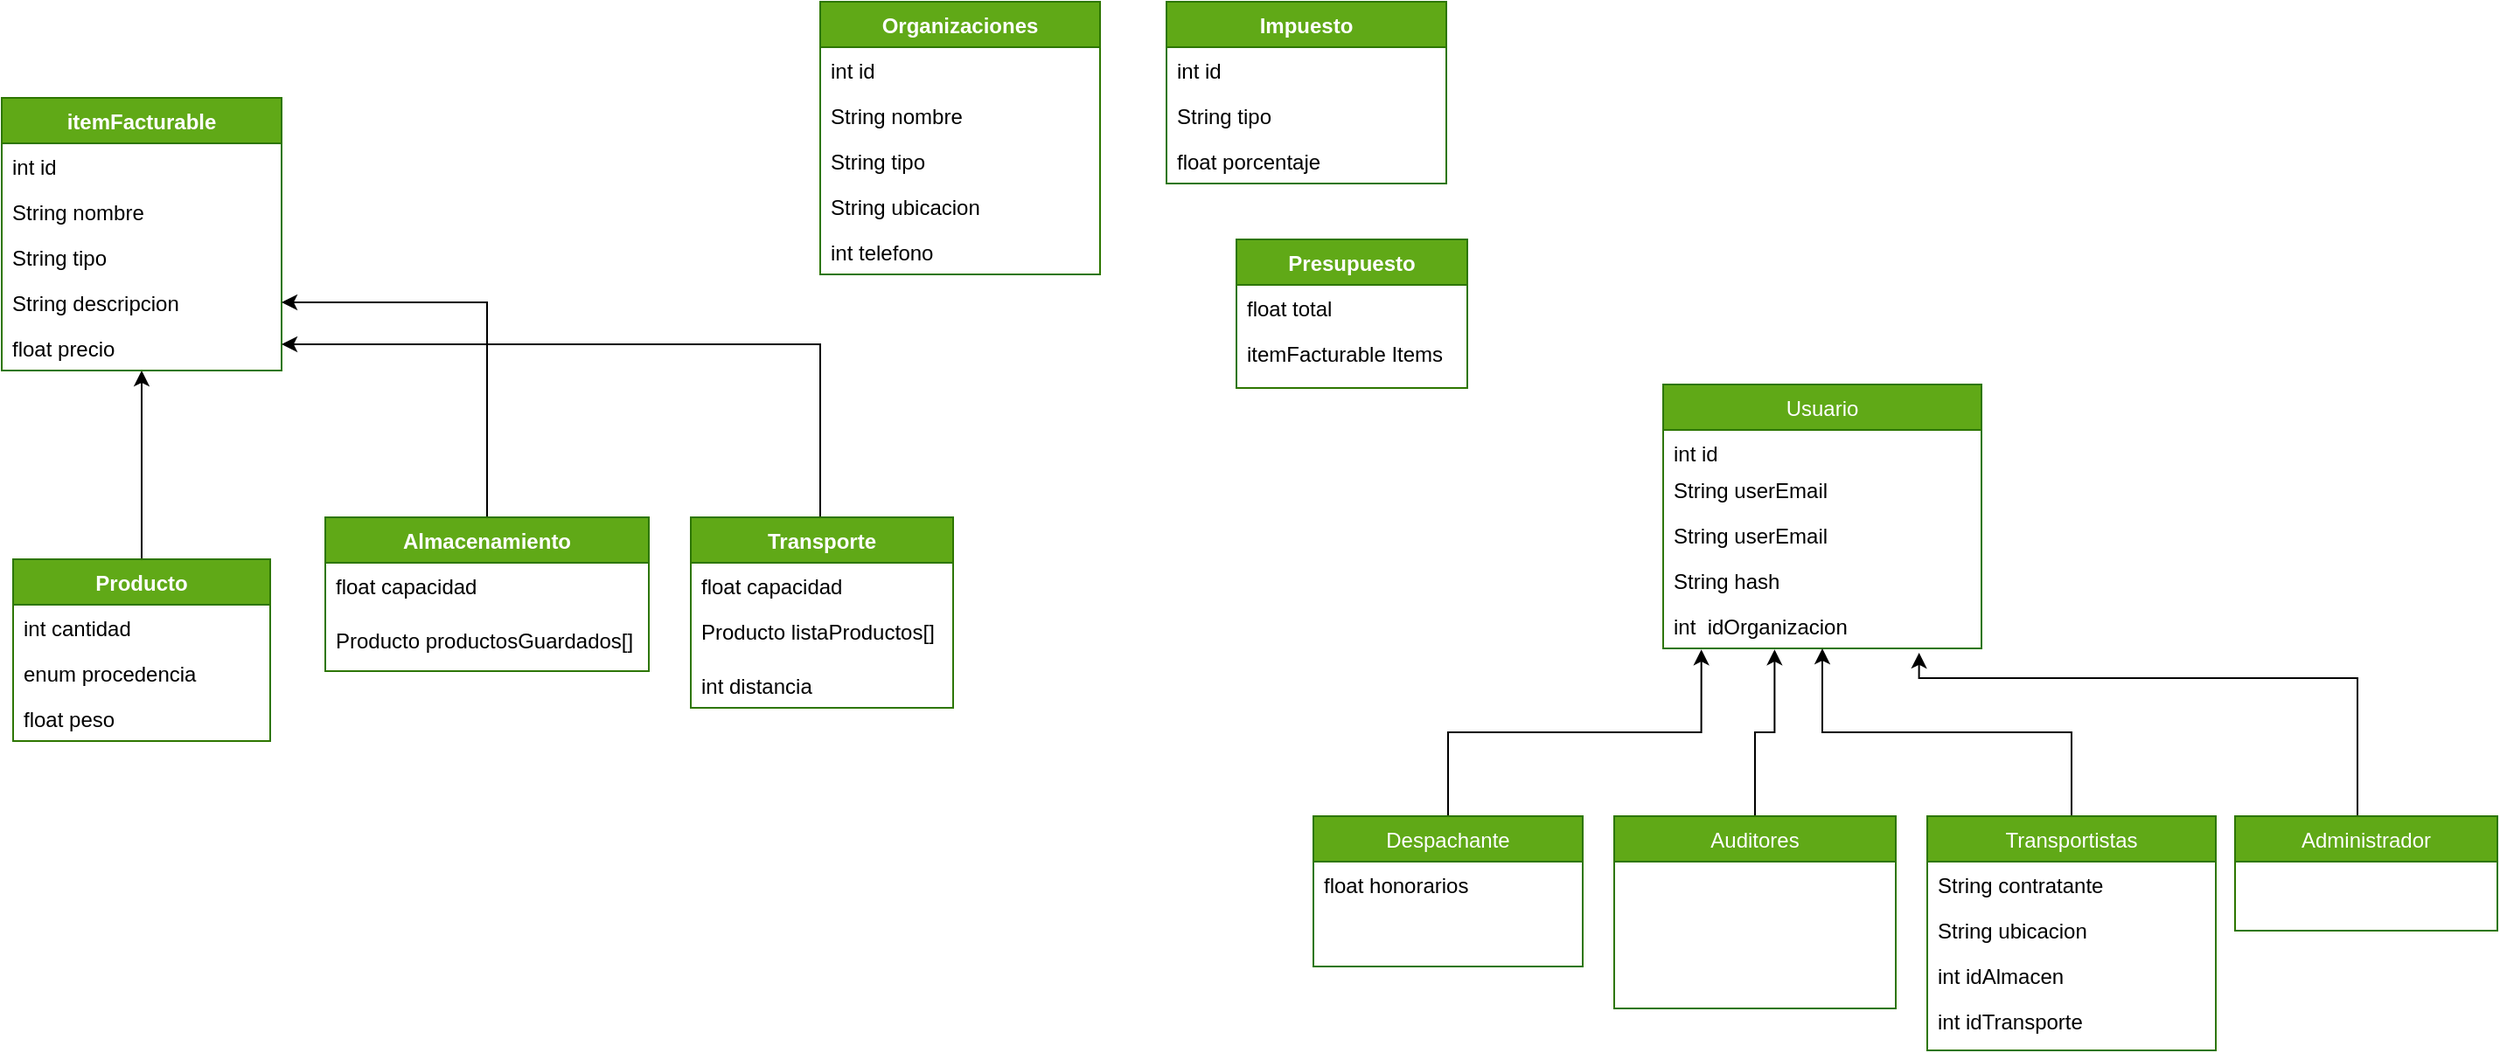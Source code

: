<mxfile version="20.6.0" type="github">
  <diagram id="C5RBs43oDa-KdzZeNtuy" name="Page-1">
    <mxGraphModel dx="1237" dy="1278" grid="0" gridSize="10" guides="1" tooltips="1" connect="1" arrows="1" fold="1" page="0" pageScale="1" pageWidth="827" pageHeight="1169" math="0" shadow="0">
      <root>
        <mxCell id="WIyWlLk6GJQsqaUBKTNV-0" />
        <mxCell id="WIyWlLk6GJQsqaUBKTNV-1" parent="WIyWlLk6GJQsqaUBKTNV-0" />
        <mxCell id="3hTS6XwVJtaSM2owvP3y-6" value="Usuario" style="swimlane;fontStyle=0;align=center;verticalAlign=top;childLayout=stackLayout;horizontal=1;startSize=26;horizontalStack=0;resizeParent=1;resizeLast=0;collapsible=1;marginBottom=0;rounded=0;shadow=0;strokeWidth=1;fillColor=#60a917;strokeColor=#2D7600;fontColor=#ffffff;" parent="WIyWlLk6GJQsqaUBKTNV-1" vertex="1">
          <mxGeometry x="614" y="-220" width="182" height="151" as="geometry">
            <mxRectangle x="550" y="140" width="160" height="26" as="alternateBounds" />
          </mxGeometry>
        </mxCell>
        <mxCell id="3hTS6XwVJtaSM2owvP3y-7" value="int id" style="text;align=left;verticalAlign=top;spacingLeft=4;spacingRight=4;overflow=hidden;rotatable=0;points=[[0,0.5],[1,0.5]];portConstraint=eastwest;rounded=0;shadow=0;html=0;" parent="3hTS6XwVJtaSM2owvP3y-6" vertex="1">
          <mxGeometry y="26" width="182" height="21" as="geometry" />
        </mxCell>
        <mxCell id="_e2c7bBgDEIYI0b2OfyQ-0" value="String userEmail" style="text;strokeColor=none;fillColor=none;align=left;verticalAlign=top;spacingLeft=4;spacingRight=4;overflow=hidden;rotatable=0;points=[[0,0.5],[1,0.5]];portConstraint=eastwest;" parent="3hTS6XwVJtaSM2owvP3y-6" vertex="1">
          <mxGeometry y="47" width="182" height="26" as="geometry" />
        </mxCell>
        <mxCell id="3hTS6XwVJtaSM2owvP3y-49" value="String userEmail" style="text;strokeColor=none;fillColor=none;align=left;verticalAlign=top;spacingLeft=4;spacingRight=4;overflow=hidden;rotatable=0;points=[[0,0.5],[1,0.5]];portConstraint=eastwest;" parent="3hTS6XwVJtaSM2owvP3y-6" vertex="1">
          <mxGeometry y="73" width="182" height="26" as="geometry" />
        </mxCell>
        <mxCell id="3hTS6XwVJtaSM2owvP3y-50" value="String hash" style="text;strokeColor=none;fillColor=none;align=left;verticalAlign=top;spacingLeft=4;spacingRight=4;overflow=hidden;rotatable=0;points=[[0,0.5],[1,0.5]];portConstraint=eastwest;" parent="3hTS6XwVJtaSM2owvP3y-6" vertex="1">
          <mxGeometry y="99" width="182" height="26" as="geometry" />
        </mxCell>
        <mxCell id="j6bRS5Pp2hwytZdHTlzb-42" value="int  idOrganizacion" style="text;strokeColor=none;fillColor=none;align=left;verticalAlign=top;spacingLeft=4;spacingRight=4;overflow=hidden;rotatable=0;points=[[0,0.5],[1,0.5]];portConstraint=eastwest;" parent="3hTS6XwVJtaSM2owvP3y-6" vertex="1">
          <mxGeometry y="125" width="182" height="26" as="geometry" />
        </mxCell>
        <mxCell id="nMue0dnL_P_nfR_m7oJ_-0" style="edgeStyle=orthogonalEdgeStyle;rounded=0;orthogonalLoop=1;jettySize=auto;html=1;entryX=0.12;entryY=1.023;entryDx=0;entryDy=0;entryPerimeter=0;" parent="WIyWlLk6GJQsqaUBKTNV-1" source="3hTS6XwVJtaSM2owvP3y-33" target="j6bRS5Pp2hwytZdHTlzb-42" edge="1">
          <mxGeometry relative="1" as="geometry" />
        </mxCell>
        <mxCell id="3hTS6XwVJtaSM2owvP3y-33" value="Despachante" style="swimlane;fontStyle=0;align=center;verticalAlign=top;childLayout=stackLayout;horizontal=1;startSize=26;horizontalStack=0;resizeParent=1;resizeLast=0;collapsible=1;marginBottom=0;rounded=0;shadow=0;strokeWidth=1;fillColor=#60a917;strokeColor=#2D7600;fontColor=#ffffff;" parent="WIyWlLk6GJQsqaUBKTNV-1" vertex="1">
          <mxGeometry x="414" y="27" width="154" height="86" as="geometry">
            <mxRectangle x="-40" y="-150" width="160" height="26" as="alternateBounds" />
          </mxGeometry>
        </mxCell>
        <mxCell id="j6bRS5Pp2hwytZdHTlzb-4" value="float honorarios" style="text;strokeColor=none;fillColor=none;align=left;verticalAlign=top;spacingLeft=4;spacingRight=4;overflow=hidden;rotatable=0;points=[[0,0.5],[1,0.5]];portConstraint=eastwest;" parent="3hTS6XwVJtaSM2owvP3y-33" vertex="1">
          <mxGeometry y="26" width="154" height="26" as="geometry" />
        </mxCell>
        <mxCell id="nMue0dnL_P_nfR_m7oJ_-4" style="edgeStyle=orthogonalEdgeStyle;rounded=0;orthogonalLoop=1;jettySize=auto;html=1;entryX=0.35;entryY=1.023;entryDx=0;entryDy=0;entryPerimeter=0;" parent="WIyWlLk6GJQsqaUBKTNV-1" source="3hTS6XwVJtaSM2owvP3y-39" target="j6bRS5Pp2hwytZdHTlzb-42" edge="1">
          <mxGeometry relative="1" as="geometry" />
        </mxCell>
        <mxCell id="3hTS6XwVJtaSM2owvP3y-39" value="Auditores" style="swimlane;fontStyle=0;align=center;verticalAlign=top;childLayout=stackLayout;horizontal=1;startSize=26;horizontalStack=0;resizeParent=1;resizeLast=0;collapsible=1;marginBottom=0;rounded=0;shadow=0;strokeWidth=1;fillColor=#60a917;strokeColor=#2D7600;fontColor=#ffffff;" parent="WIyWlLk6GJQsqaUBKTNV-1" vertex="1">
          <mxGeometry x="586" y="27" width="161" height="110" as="geometry">
            <mxRectangle x="-40" y="-150" width="160" height="26" as="alternateBounds" />
          </mxGeometry>
        </mxCell>
        <mxCell id="nMue0dnL_P_nfR_m7oJ_-5" style="edgeStyle=orthogonalEdgeStyle;rounded=0;orthogonalLoop=1;jettySize=auto;html=1;entryX=0.5;entryY=1;entryDx=0;entryDy=0;" parent="WIyWlLk6GJQsqaUBKTNV-1" source="3hTS6XwVJtaSM2owvP3y-43" target="3hTS6XwVJtaSM2owvP3y-6" edge="1">
          <mxGeometry relative="1" as="geometry" />
        </mxCell>
        <mxCell id="3hTS6XwVJtaSM2owvP3y-43" value="Transportistas&#xa;" style="swimlane;fontStyle=0;align=center;verticalAlign=top;childLayout=stackLayout;horizontal=1;startSize=26;horizontalStack=0;resizeParent=1;resizeLast=0;collapsible=1;marginBottom=0;rounded=0;shadow=0;strokeWidth=1;fillColor=#60a917;strokeColor=#2D7600;fontColor=#ffffff;" parent="WIyWlLk6GJQsqaUBKTNV-1" vertex="1">
          <mxGeometry x="765" y="27" width="165" height="134" as="geometry">
            <mxRectangle x="-40" y="-150" width="160" height="26" as="alternateBounds" />
          </mxGeometry>
        </mxCell>
        <mxCell id="j6bRS5Pp2hwytZdHTlzb-6" value="String contratante" style="text;strokeColor=none;fillColor=none;align=left;verticalAlign=top;spacingLeft=4;spacingRight=4;overflow=hidden;rotatable=0;points=[[0,0.5],[1,0.5]];portConstraint=eastwest;" parent="3hTS6XwVJtaSM2owvP3y-43" vertex="1">
          <mxGeometry y="26" width="165" height="26" as="geometry" />
        </mxCell>
        <mxCell id="j6bRS5Pp2hwytZdHTlzb-38" value="String ubicacion" style="text;strokeColor=none;fillColor=none;align=left;verticalAlign=top;spacingLeft=4;spacingRight=4;overflow=hidden;rotatable=0;points=[[0,0.5],[1,0.5]];portConstraint=eastwest;" parent="3hTS6XwVJtaSM2owvP3y-43" vertex="1">
          <mxGeometry y="52" width="165" height="26" as="geometry" />
        </mxCell>
        <mxCell id="j6bRS5Pp2hwytZdHTlzb-11" value="int idAlmacen " style="text;strokeColor=none;fillColor=none;align=left;verticalAlign=top;spacingLeft=4;spacingRight=4;overflow=hidden;rotatable=0;points=[[0,0.5],[1,0.5]];portConstraint=eastwest;" parent="3hTS6XwVJtaSM2owvP3y-43" vertex="1">
          <mxGeometry y="78" width="165" height="26" as="geometry" />
        </mxCell>
        <mxCell id="j6bRS5Pp2hwytZdHTlzb-12" value="int idTransporte" style="text;strokeColor=none;fillColor=none;align=left;verticalAlign=top;spacingLeft=4;spacingRight=4;overflow=hidden;rotatable=0;points=[[0,0.5],[1,0.5]];portConstraint=eastwest;" parent="3hTS6XwVJtaSM2owvP3y-43" vertex="1">
          <mxGeometry y="104" width="165" height="26" as="geometry" />
        </mxCell>
        <mxCell id="nMue0dnL_P_nfR_m7oJ_-6" style="edgeStyle=orthogonalEdgeStyle;rounded=0;orthogonalLoop=1;jettySize=auto;html=1;entryX=0.804;entryY=1.094;entryDx=0;entryDy=0;entryPerimeter=0;" parent="WIyWlLk6GJQsqaUBKTNV-1" source="3hTS6XwVJtaSM2owvP3y-65" target="j6bRS5Pp2hwytZdHTlzb-42" edge="1">
          <mxGeometry relative="1" as="geometry">
            <Array as="points">
              <mxPoint x="1011" y="-52" />
              <mxPoint x="760" y="-52" />
            </Array>
          </mxGeometry>
        </mxCell>
        <mxCell id="3hTS6XwVJtaSM2owvP3y-65" value="Administrador" style="swimlane;fontStyle=0;align=center;verticalAlign=top;childLayout=stackLayout;horizontal=1;startSize=26;horizontalStack=0;resizeParent=1;resizeLast=0;collapsible=1;marginBottom=0;rounded=0;shadow=0;strokeWidth=1;fillColor=#60a917;strokeColor=#2D7600;fontColor=#ffffff;" parent="WIyWlLk6GJQsqaUBKTNV-1" vertex="1">
          <mxGeometry x="941" y="27" width="150" height="65.5" as="geometry">
            <mxRectangle x="550" y="140" width="160" height="26" as="alternateBounds" />
          </mxGeometry>
        </mxCell>
        <mxCell id="L1_JdtOAtL-KF-02h_yL-62" style="edgeStyle=orthogonalEdgeStyle;rounded=0;orthogonalLoop=1;jettySize=auto;html=1;" parent="WIyWlLk6GJQsqaUBKTNV-1" source="L1_JdtOAtL-KF-02h_yL-1" target="L1_JdtOAtL-KF-02h_yL-9" edge="1">
          <mxGeometry relative="1" as="geometry" />
        </mxCell>
        <mxCell id="L1_JdtOAtL-KF-02h_yL-1" value="Producto" style="swimlane;fontStyle=1;align=center;verticalAlign=top;childLayout=stackLayout;horizontal=1;startSize=26;horizontalStack=0;resizeParent=1;resizeParentMax=0;resizeLast=0;collapsible=1;marginBottom=0;fillColor=#60a917;fontColor=#ffffff;strokeColor=#2D7600;" parent="WIyWlLk6GJQsqaUBKTNV-1" vertex="1">
          <mxGeometry x="-329.5" y="-120" width="147" height="104" as="geometry" />
        </mxCell>
        <mxCell id="j6bRS5Pp2hwytZdHTlzb-29" value="int cantidad" style="text;strokeColor=none;fillColor=none;align=left;verticalAlign=top;spacingLeft=4;spacingRight=4;overflow=hidden;rotatable=0;points=[[0,0.5],[1,0.5]];portConstraint=eastwest;" parent="L1_JdtOAtL-KF-02h_yL-1" vertex="1">
          <mxGeometry y="26" width="147" height="26" as="geometry" />
        </mxCell>
        <mxCell id="L1_JdtOAtL-KF-02h_yL-2" value="enum procedencia" style="text;strokeColor=none;fillColor=none;align=left;verticalAlign=top;spacingLeft=4;spacingRight=4;overflow=hidden;rotatable=0;points=[[0,0.5],[1,0.5]];portConstraint=eastwest;" parent="L1_JdtOAtL-KF-02h_yL-1" vertex="1">
          <mxGeometry y="52" width="147" height="26" as="geometry" />
        </mxCell>
        <mxCell id="j6bRS5Pp2hwytZdHTlzb-56" value="float peso&#xa;" style="text;strokeColor=none;fillColor=none;align=left;verticalAlign=top;spacingLeft=4;spacingRight=4;overflow=hidden;rotatable=0;points=[[0,0.5],[1,0.5]];portConstraint=eastwest;" parent="L1_JdtOAtL-KF-02h_yL-1" vertex="1">
          <mxGeometry y="78" width="147" height="26" as="geometry" />
        </mxCell>
        <mxCell id="L1_JdtOAtL-KF-02h_yL-9" value="itemFacturable" style="swimlane;fontStyle=1;align=center;verticalAlign=top;childLayout=stackLayout;horizontal=1;startSize=26;horizontalStack=0;resizeParent=1;resizeParentMax=0;resizeLast=0;collapsible=1;marginBottom=0;fillColor=#60a917;fontColor=#ffffff;strokeColor=#2D7600;" parent="WIyWlLk6GJQsqaUBKTNV-1" vertex="1">
          <mxGeometry x="-336" y="-384" width="160" height="156" as="geometry" />
        </mxCell>
        <mxCell id="L1_JdtOAtL-KF-02h_yL-10" value="int id" style="text;strokeColor=none;fillColor=none;align=left;verticalAlign=top;spacingLeft=4;spacingRight=4;overflow=hidden;rotatable=0;points=[[0,0.5],[1,0.5]];portConstraint=eastwest;" parent="L1_JdtOAtL-KF-02h_yL-9" vertex="1">
          <mxGeometry y="26" width="160" height="26" as="geometry" />
        </mxCell>
        <mxCell id="L1_JdtOAtL-KF-02h_yL-13" value="String nombre" style="text;strokeColor=none;fillColor=none;align=left;verticalAlign=top;spacingLeft=4;spacingRight=4;overflow=hidden;rotatable=0;points=[[0,0.5],[1,0.5]];portConstraint=eastwest;" parent="L1_JdtOAtL-KF-02h_yL-9" vertex="1">
          <mxGeometry y="52" width="160" height="26" as="geometry" />
        </mxCell>
        <mxCell id="qbcmqIkMGOm-8wYp-hZL-22" value="String tipo" style="text;strokeColor=none;fillColor=none;align=left;verticalAlign=top;spacingLeft=4;spacingRight=4;overflow=hidden;rotatable=0;points=[[0,0.5],[1,0.5]];portConstraint=eastwest;" vertex="1" parent="L1_JdtOAtL-KF-02h_yL-9">
          <mxGeometry y="78" width="160" height="26" as="geometry" />
        </mxCell>
        <mxCell id="j6bRS5Pp2hwytZdHTlzb-77" value="String descripcion" style="text;strokeColor=none;fillColor=none;align=left;verticalAlign=top;spacingLeft=4;spacingRight=4;overflow=hidden;rotatable=0;points=[[0,0.5],[1,0.5]];portConstraint=eastwest;" parent="L1_JdtOAtL-KF-02h_yL-9" vertex="1">
          <mxGeometry y="104" width="160" height="26" as="geometry" />
        </mxCell>
        <mxCell id="j6bRS5Pp2hwytZdHTlzb-5" value="float precio&#xa;" style="text;strokeColor=none;fillColor=none;align=left;verticalAlign=top;spacingLeft=4;spacingRight=4;overflow=hidden;rotatable=0;points=[[0,0.5],[1,0.5]];portConstraint=eastwest;" parent="L1_JdtOAtL-KF-02h_yL-9" vertex="1">
          <mxGeometry y="130" width="160" height="26" as="geometry" />
        </mxCell>
        <mxCell id="qbcmqIkMGOm-8wYp-hZL-21" style="edgeStyle=orthogonalEdgeStyle;rounded=0;orthogonalLoop=1;jettySize=auto;html=1;" edge="1" parent="WIyWlLk6GJQsqaUBKTNV-1" source="L1_JdtOAtL-KF-02h_yL-44" target="j6bRS5Pp2hwytZdHTlzb-5">
          <mxGeometry relative="1" as="geometry">
            <Array as="points">
              <mxPoint x="132" y="-243" />
            </Array>
          </mxGeometry>
        </mxCell>
        <mxCell id="L1_JdtOAtL-KF-02h_yL-44" value="Transporte" style="swimlane;fontStyle=1;align=center;verticalAlign=top;childLayout=stackLayout;horizontal=1;startSize=26;horizontalStack=0;resizeParent=1;resizeParentMax=0;resizeLast=0;collapsible=1;marginBottom=0;fillColor=#60a917;fontColor=#ffffff;strokeColor=#2D7600;" parent="WIyWlLk6GJQsqaUBKTNV-1" vertex="1">
          <mxGeometry x="58" y="-144" width="150" height="109" as="geometry" />
        </mxCell>
        <mxCell id="j6bRS5Pp2hwytZdHTlzb-14" value="float capacidad" style="text;strokeColor=none;fillColor=none;align=left;verticalAlign=top;spacingLeft=4;spacingRight=4;overflow=hidden;rotatable=0;points=[[0,0.5],[1,0.5]];portConstraint=eastwest;" parent="L1_JdtOAtL-KF-02h_yL-44" vertex="1">
          <mxGeometry y="26" width="150" height="26" as="geometry" />
        </mxCell>
        <mxCell id="qbcmqIkMGOm-8wYp-hZL-16" value="Producto listaProductos[]" style="text;strokeColor=none;fillColor=none;align=left;verticalAlign=top;spacingLeft=4;spacingRight=4;overflow=hidden;rotatable=0;points=[[0,0.5],[1,0.5]];portConstraint=eastwest;" vertex="1" parent="L1_JdtOAtL-KF-02h_yL-44">
          <mxGeometry y="52" width="150" height="31" as="geometry" />
        </mxCell>
        <mxCell id="j6bRS5Pp2hwytZdHTlzb-15" value="int distancia" style="text;strokeColor=none;fillColor=none;align=left;verticalAlign=top;spacingLeft=4;spacingRight=4;overflow=hidden;rotatable=0;points=[[0,0.5],[1,0.5]];portConstraint=eastwest;" parent="L1_JdtOAtL-KF-02h_yL-44" vertex="1">
          <mxGeometry y="83" width="150" height="26" as="geometry" />
        </mxCell>
        <mxCell id="L1_JdtOAtL-KF-02h_yL-56" value="Impuesto" style="swimlane;fontStyle=1;align=center;verticalAlign=top;childLayout=stackLayout;horizontal=1;startSize=26;horizontalStack=0;resizeParent=1;resizeParentMax=0;resizeLast=0;collapsible=1;marginBottom=0;fillColor=#60a917;fontColor=#ffffff;strokeColor=#2D7600;" parent="WIyWlLk6GJQsqaUBKTNV-1" vertex="1">
          <mxGeometry x="330" y="-439" width="160" height="104" as="geometry" />
        </mxCell>
        <mxCell id="nMue0dnL_P_nfR_m7oJ_-7" value="int id" style="text;strokeColor=none;fillColor=none;align=left;verticalAlign=top;spacingLeft=4;spacingRight=4;overflow=hidden;rotatable=0;points=[[0,0.5],[1,0.5]];portConstraint=eastwest;" parent="L1_JdtOAtL-KF-02h_yL-56" vertex="1">
          <mxGeometry y="26" width="160" height="26" as="geometry" />
        </mxCell>
        <mxCell id="L1_JdtOAtL-KF-02h_yL-57" value="String tipo" style="text;strokeColor=none;fillColor=none;align=left;verticalAlign=top;spacingLeft=4;spacingRight=4;overflow=hidden;rotatable=0;points=[[0,0.5],[1,0.5]];portConstraint=eastwest;" parent="L1_JdtOAtL-KF-02h_yL-56" vertex="1">
          <mxGeometry y="52" width="160" height="26" as="geometry" />
        </mxCell>
        <mxCell id="QVcpkYJEtn57AhdlJXCB-1" value="float porcentaje" style="text;strokeColor=none;fillColor=none;align=left;verticalAlign=top;spacingLeft=4;spacingRight=4;overflow=hidden;rotatable=0;points=[[0,0.5],[1,0.5]];portConstraint=eastwest;" parent="L1_JdtOAtL-KF-02h_yL-56" vertex="1">
          <mxGeometry y="78" width="160" height="26" as="geometry" />
        </mxCell>
        <mxCell id="qbcmqIkMGOm-8wYp-hZL-20" style="edgeStyle=orthogonalEdgeStyle;rounded=0;orthogonalLoop=1;jettySize=auto;html=1;entryX=1;entryY=0.5;entryDx=0;entryDy=0;" edge="1" parent="WIyWlLk6GJQsqaUBKTNV-1" source="j6bRS5Pp2hwytZdHTlzb-21" target="j6bRS5Pp2hwytZdHTlzb-77">
          <mxGeometry relative="1" as="geometry" />
        </mxCell>
        <mxCell id="j6bRS5Pp2hwytZdHTlzb-21" value="Almacenamiento" style="swimlane;fontStyle=1;align=center;verticalAlign=top;childLayout=stackLayout;horizontal=1;startSize=26;horizontalStack=0;resizeParent=1;resizeParentMax=0;resizeLast=0;collapsible=1;marginBottom=0;fillColor=#60a917;fontColor=#ffffff;strokeColor=#2D7600;" parent="WIyWlLk6GJQsqaUBKTNV-1" vertex="1">
          <mxGeometry x="-151" y="-144" width="185" height="88" as="geometry" />
        </mxCell>
        <mxCell id="qbcmqIkMGOm-8wYp-hZL-17" value="float capacidad" style="text;strokeColor=none;fillColor=none;align=left;verticalAlign=top;spacingLeft=4;spacingRight=4;overflow=hidden;rotatable=0;points=[[0,0.5],[1,0.5]];portConstraint=eastwest;" vertex="1" parent="j6bRS5Pp2hwytZdHTlzb-21">
          <mxGeometry y="26" width="185" height="31" as="geometry" />
        </mxCell>
        <mxCell id="j6bRS5Pp2hwytZdHTlzb-76" value="Producto productosGuardados[]" style="text;strokeColor=none;fillColor=none;align=left;verticalAlign=top;spacingLeft=4;spacingRight=4;overflow=hidden;rotatable=0;points=[[0,0.5],[1,0.5]];portConstraint=eastwest;" parent="j6bRS5Pp2hwytZdHTlzb-21" vertex="1">
          <mxGeometry y="57" width="185" height="31" as="geometry" />
        </mxCell>
        <mxCell id="j6bRS5Pp2hwytZdHTlzb-32" value="Presupuesto" style="swimlane;fontStyle=1;align=center;verticalAlign=top;childLayout=stackLayout;horizontal=1;startSize=26;horizontalStack=0;resizeParent=1;resizeParentMax=0;resizeLast=0;collapsible=1;marginBottom=0;fillColor=#60a917;fontColor=#ffffff;strokeColor=#2D7600;" parent="WIyWlLk6GJQsqaUBKTNV-1" vertex="1">
          <mxGeometry x="370" y="-303" width="132" height="85" as="geometry" />
        </mxCell>
        <mxCell id="j6bRS5Pp2hwytZdHTlzb-33" value="float total" style="text;strokeColor=none;fillColor=none;align=left;verticalAlign=top;spacingLeft=4;spacingRight=4;overflow=hidden;rotatable=0;points=[[0,0.5],[1,0.5]];portConstraint=eastwest;" parent="j6bRS5Pp2hwytZdHTlzb-32" vertex="1">
          <mxGeometry y="26" width="132" height="26" as="geometry" />
        </mxCell>
        <mxCell id="j6bRS5Pp2hwytZdHTlzb-84" value="itemFacturable Items" style="text;strokeColor=none;fillColor=none;align=left;verticalAlign=top;spacingLeft=4;spacingRight=4;overflow=hidden;rotatable=0;points=[[0,0.5],[1,0.5]];portConstraint=eastwest;" parent="j6bRS5Pp2hwytZdHTlzb-32" vertex="1">
          <mxGeometry y="52" width="132" height="33" as="geometry" />
        </mxCell>
        <mxCell id="j6bRS5Pp2hwytZdHTlzb-43" value="Organizaciones" style="swimlane;fontStyle=1;align=center;verticalAlign=top;childLayout=stackLayout;horizontal=1;startSize=26;horizontalStack=0;resizeParent=1;resizeParentMax=0;resizeLast=0;collapsible=1;marginBottom=0;fillColor=#60a917;fontColor=#ffffff;strokeColor=#2D7600;" parent="WIyWlLk6GJQsqaUBKTNV-1" vertex="1">
          <mxGeometry x="132" y="-439" width="160" height="156" as="geometry" />
        </mxCell>
        <mxCell id="j6bRS5Pp2hwytZdHTlzb-53" value="int id" style="text;strokeColor=none;fillColor=none;align=left;verticalAlign=top;spacingLeft=4;spacingRight=4;overflow=hidden;rotatable=0;points=[[0,0.5],[1,0.5]];portConstraint=eastwest;" parent="j6bRS5Pp2hwytZdHTlzb-43" vertex="1">
          <mxGeometry y="26" width="160" height="26" as="geometry" />
        </mxCell>
        <mxCell id="j6bRS5Pp2hwytZdHTlzb-44" value="String nombre&#xa;" style="text;strokeColor=none;fillColor=none;align=left;verticalAlign=top;spacingLeft=4;spacingRight=4;overflow=hidden;rotatable=0;points=[[0,0.5],[1,0.5]];portConstraint=eastwest;" parent="j6bRS5Pp2hwytZdHTlzb-43" vertex="1">
          <mxGeometry y="52" width="160" height="26" as="geometry" />
        </mxCell>
        <mxCell id="QVcpkYJEtn57AhdlJXCB-8" value="String tipo" style="text;strokeColor=none;fillColor=none;align=left;verticalAlign=top;spacingLeft=4;spacingRight=4;overflow=hidden;rotatable=0;points=[[0,0.5],[1,0.5]];portConstraint=eastwest;" parent="j6bRS5Pp2hwytZdHTlzb-43" vertex="1">
          <mxGeometry y="78" width="160" height="26" as="geometry" />
        </mxCell>
        <mxCell id="xSzB_2VUFRJz4ZKBphCF-1" value="String ubicacion" style="text;strokeColor=none;fillColor=none;align=left;verticalAlign=top;spacingLeft=4;spacingRight=4;overflow=hidden;rotatable=0;points=[[0,0.5],[1,0.5]];portConstraint=eastwest;" parent="j6bRS5Pp2hwytZdHTlzb-43" vertex="1">
          <mxGeometry y="104" width="160" height="26" as="geometry" />
        </mxCell>
        <mxCell id="j6bRS5Pp2hwytZdHTlzb-51" value="int telefono " style="text;strokeColor=none;fillColor=none;align=left;verticalAlign=top;spacingLeft=4;spacingRight=4;overflow=hidden;rotatable=0;points=[[0,0.5],[1,0.5]];portConstraint=eastwest;" parent="j6bRS5Pp2hwytZdHTlzb-43" vertex="1">
          <mxGeometry y="130" width="160" height="26" as="geometry" />
        </mxCell>
      </root>
    </mxGraphModel>
  </diagram>
</mxfile>
